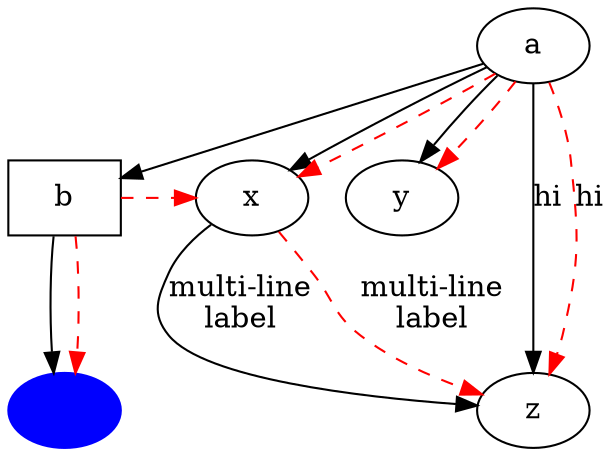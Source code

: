 digraph test3 {
       a -> b -> c;
       a -> {x y};
       b [shape=box];
       c [label="hello\nworld",color=blue,fontsize=2147483649,
            fontname="Palatino-Italic",fontcolor=red,style=filled];
       a -> z [label="hi", weight=100];
       x -> z [label="multi-line\nlabel"];
       edge [style=dashed,color=red];
       b -> c;
       a -> {x y};
       b [shape=box];
       c [label="hello\nworld",color=blue,fontsize=340282366920938463463374607431768211457,
            fontname="Palatino-Italic",fontcolor=red,style=filled];
       a -> z [label="hi", weight=1];
       x -> z [label="multi-line\nlabel"];
       edge [style=dashed,color=red];
       b -> x;
       {rank=same; b x}
}

